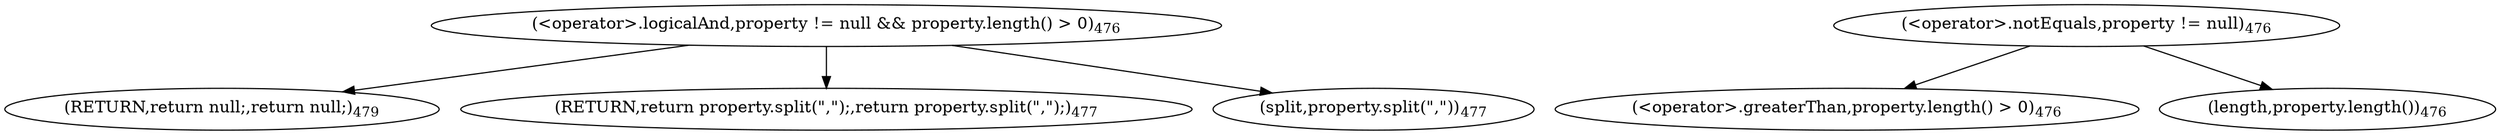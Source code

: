 digraph "splitItemsFormProperty" {  
"1211" [label = <(RETURN,return null;,return null;)<SUB>479</SUB>> ]
"1198" [label = <(&lt;operator&gt;.logicalAnd,property != null &amp;&amp; property.length() &gt; 0)<SUB>476</SUB>> ]
"1199" [label = <(&lt;operator&gt;.notEquals,property != null)<SUB>476</SUB>> ]
"1202" [label = <(&lt;operator&gt;.greaterThan,property.length() &gt; 0)<SUB>476</SUB>> ]
"1207" [label = <(RETURN,return property.split(&quot;,&quot;);,return property.split(&quot;,&quot;);)<SUB>477</SUB>> ]
"1203" [label = <(length,property.length())<SUB>476</SUB>> ]
"1208" [label = <(split,property.split(&quot;,&quot;))<SUB>477</SUB>> ]
  "1198" -> "1208" 
  "1198" -> "1211" 
  "1198" -> "1207" 
  "1199" -> "1202" 
  "1199" -> "1203" 
}

